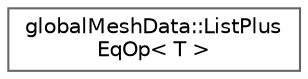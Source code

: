 digraph "Graphical Class Hierarchy"
{
 // LATEX_PDF_SIZE
  bgcolor="transparent";
  edge [fontname=Helvetica,fontsize=10,labelfontname=Helvetica,labelfontsize=10];
  node [fontname=Helvetica,fontsize=10,shape=box,height=0.2,width=0.4];
  rankdir="LR";
  Node0 [id="Node000000",label="globalMeshData::ListPlus\lEqOp\< T \>",height=0.2,width=0.4,color="grey40", fillcolor="white", style="filled",URL="$structFoam_1_1globalMeshData_1_1ListPlusEqOp.html",tooltip=" "];
}
